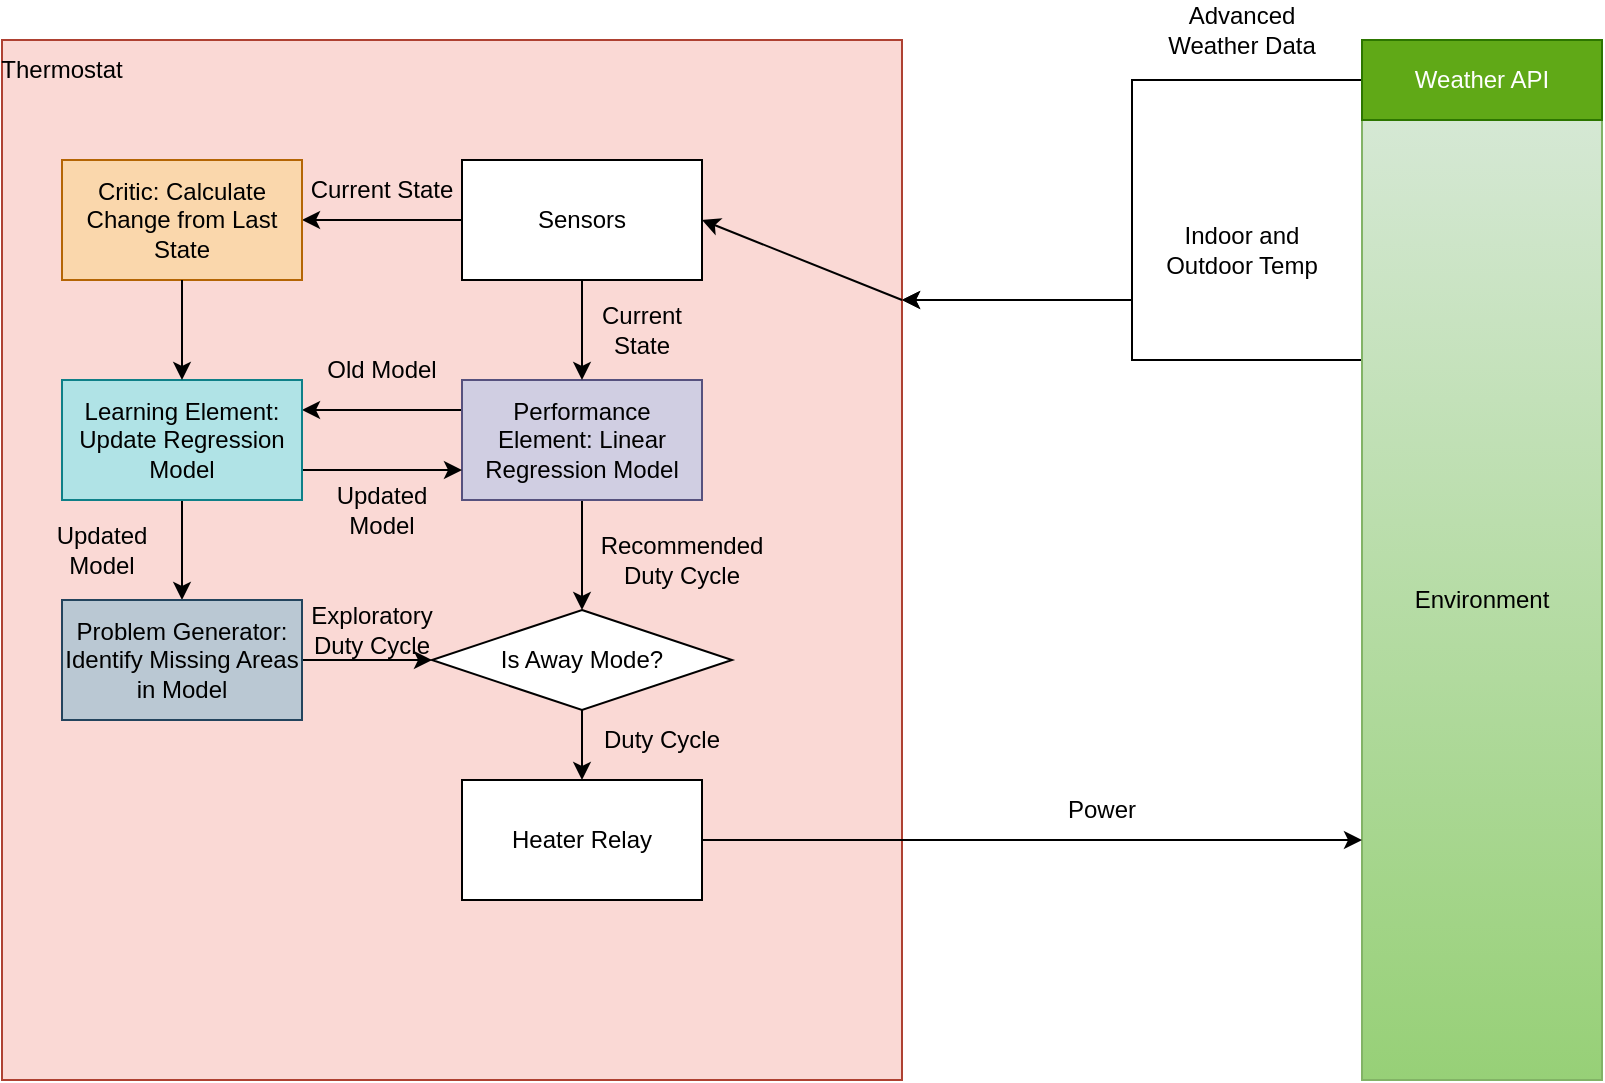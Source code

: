 <mxfile version="28.2.0">
  <diagram name="Page-1" id="0KImF_eYuqfADn61MM-i">
    <mxGraphModel dx="1442" dy="659" grid="1" gridSize="10" guides="1" tooltips="1" connect="1" arrows="1" fold="1" page="0" pageScale="1" pageWidth="850" pageHeight="1100" math="0" shadow="0">
      <root>
        <mxCell id="0" />
        <mxCell id="1" parent="0" />
        <mxCell id="J8UphRVy6SgX6_anwO_J-9" style="edgeStyle=orthogonalEdgeStyle;rounded=0;orthogonalLoop=1;jettySize=auto;html=1;exitX=0;exitY=0.25;exitDx=0;exitDy=0;entryX=1;entryY=0.25;entryDx=0;entryDy=0;" parent="1" source="J8UphRVy6SgX6_anwO_J-4" target="J8UphRVy6SgX6_anwO_J-5" edge="1">
          <mxGeometry relative="1" as="geometry" />
        </mxCell>
        <mxCell id="J8UphRVy6SgX6_anwO_J-4" value="Environment" style="rounded=0;whiteSpace=wrap;html=1;fillColor=#d5e8d4;gradientColor=#97d077;strokeColor=#82b366;" parent="1" vertex="1">
          <mxGeometry x="600" y="200" width="120" height="480" as="geometry" />
        </mxCell>
        <mxCell id="J8UphRVy6SgX6_anwO_J-5" value="" style="rounded=0;whiteSpace=wrap;html=1;fillColor=#fad9d5;strokeColor=#ae4132;" parent="1" vertex="1">
          <mxGeometry x="-80" y="160" width="450" height="520" as="geometry" />
        </mxCell>
        <mxCell id="J8UphRVy6SgX6_anwO_J-30" style="edgeStyle=orthogonalEdgeStyle;rounded=0;orthogonalLoop=1;jettySize=auto;html=1;exitX=0;exitY=0.5;exitDx=0;exitDy=0;entryX=1;entryY=0.5;entryDx=0;entryDy=0;" parent="1" source="J8UphRVy6SgX6_anwO_J-6" target="J8UphRVy6SgX6_anwO_J-29" edge="1">
          <mxGeometry relative="1" as="geometry" />
        </mxCell>
        <mxCell id="J8UphRVy6SgX6_anwO_J-6" value="Sensors" style="rounded=0;whiteSpace=wrap;html=1;" parent="1" vertex="1">
          <mxGeometry x="150" y="220" width="120" height="60" as="geometry" />
        </mxCell>
        <mxCell id="J8UphRVy6SgX6_anwO_J-7" value="Thermostat" style="text;html=1;align=center;verticalAlign=middle;whiteSpace=wrap;rounded=0;" parent="1" vertex="1">
          <mxGeometry x="-80" y="160" width="60" height="30" as="geometry" />
        </mxCell>
        <mxCell id="J8UphRVy6SgX6_anwO_J-12" value="" style="endArrow=classic;html=1;rounded=0;entryX=1;entryY=0.5;entryDx=0;entryDy=0;exitX=1;exitY=0.25;exitDx=0;exitDy=0;" parent="1" source="J8UphRVy6SgX6_anwO_J-5" target="J8UphRVy6SgX6_anwO_J-6" edge="1">
          <mxGeometry width="50" height="50" relative="1" as="geometry">
            <mxPoint x="400" y="370" as="sourcePoint" />
            <mxPoint x="450" y="320" as="targetPoint" />
          </mxGeometry>
        </mxCell>
        <mxCell id="J8UphRVy6SgX6_anwO_J-15" style="edgeStyle=orthogonalEdgeStyle;rounded=0;orthogonalLoop=1;jettySize=auto;html=1;exitX=0;exitY=0.5;exitDx=0;exitDy=0;entryX=1;entryY=0.25;entryDx=0;entryDy=0;" parent="1" source="J8UphRVy6SgX6_anwO_J-14" target="J8UphRVy6SgX6_anwO_J-5" edge="1">
          <mxGeometry relative="1" as="geometry" />
        </mxCell>
        <mxCell id="J8UphRVy6SgX6_anwO_J-14" value="Weather API" style="rounded=0;whiteSpace=wrap;html=1;fillColor=#60a917;fontColor=#ffffff;strokeColor=#2D7600;" parent="1" vertex="1">
          <mxGeometry x="600" y="160" width="120" height="40" as="geometry" />
        </mxCell>
        <mxCell id="J8UphRVy6SgX6_anwO_J-16" value="Indoor and Outdoor Temp" style="text;html=1;align=center;verticalAlign=middle;whiteSpace=wrap;rounded=0;" parent="1" vertex="1">
          <mxGeometry x="500" y="250" width="80" height="30" as="geometry" />
        </mxCell>
        <mxCell id="J8UphRVy6SgX6_anwO_J-18" value="Advanced Weather Data" style="text;html=1;align=center;verticalAlign=middle;whiteSpace=wrap;rounded=0;" parent="1" vertex="1">
          <mxGeometry x="500" y="140" width="80" height="30" as="geometry" />
        </mxCell>
        <mxCell id="J8UphRVy6SgX6_anwO_J-40" style="edgeStyle=orthogonalEdgeStyle;rounded=0;orthogonalLoop=1;jettySize=auto;html=1;exitX=0;exitY=0.25;exitDx=0;exitDy=0;entryX=1;entryY=0.25;entryDx=0;entryDy=0;" parent="1" source="J8UphRVy6SgX6_anwO_J-21" target="J8UphRVy6SgX6_anwO_J-32" edge="1">
          <mxGeometry relative="1" as="geometry" />
        </mxCell>
        <mxCell id="Z-DV5nDAn25HiYdE_MAv-6" style="edgeStyle=orthogonalEdgeStyle;rounded=0;orthogonalLoop=1;jettySize=auto;html=1;exitX=0.5;exitY=1;exitDx=0;exitDy=0;entryX=0.5;entryY=0;entryDx=0;entryDy=0;" edge="1" parent="1" source="J8UphRVy6SgX6_anwO_J-21" target="Z-DV5nDAn25HiYdE_MAv-2">
          <mxGeometry relative="1" as="geometry" />
        </mxCell>
        <mxCell id="J8UphRVy6SgX6_anwO_J-21" value="Performance Element: Linear Regression Model" style="rounded=0;whiteSpace=wrap;html=1;fillColor=#d0cee2;strokeColor=#56517e;" parent="1" vertex="1">
          <mxGeometry x="150" y="330" width="120" height="60" as="geometry" />
        </mxCell>
        <mxCell id="J8UphRVy6SgX6_anwO_J-22" value="Heater Relay" style="rounded=0;whiteSpace=wrap;html=1;" parent="1" vertex="1">
          <mxGeometry x="150" y="530" width="120" height="60" as="geometry" />
        </mxCell>
        <mxCell id="J8UphRVy6SgX6_anwO_J-23" value="" style="endArrow=classic;html=1;rounded=0;exitX=0.5;exitY=1;exitDx=0;exitDy=0;entryX=0.5;entryY=0;entryDx=0;entryDy=0;" parent="1" source="J8UphRVy6SgX6_anwO_J-6" target="J8UphRVy6SgX6_anwO_J-21" edge="1">
          <mxGeometry width="50" height="50" relative="1" as="geometry">
            <mxPoint x="400" y="370" as="sourcePoint" />
            <mxPoint x="450" y="320" as="targetPoint" />
          </mxGeometry>
        </mxCell>
        <mxCell id="J8UphRVy6SgX6_anwO_J-25" value="" style="endArrow=classic;html=1;rounded=0;exitX=1;exitY=0.5;exitDx=0;exitDy=0;entryX=0;entryY=0.75;entryDx=0;entryDy=0;" parent="1" source="J8UphRVy6SgX6_anwO_J-22" target="J8UphRVy6SgX6_anwO_J-4" edge="1">
          <mxGeometry width="50" height="50" relative="1" as="geometry">
            <mxPoint x="400" y="370" as="sourcePoint" />
            <mxPoint x="450" y="320" as="targetPoint" />
          </mxGeometry>
        </mxCell>
        <mxCell id="J8UphRVy6SgX6_anwO_J-26" value="Power" style="text;html=1;align=center;verticalAlign=middle;whiteSpace=wrap;rounded=0;" parent="1" vertex="1">
          <mxGeometry x="440" y="530" width="60" height="30" as="geometry" />
        </mxCell>
        <mxCell id="J8UphRVy6SgX6_anwO_J-27" value="Current State" style="text;html=1;align=center;verticalAlign=middle;whiteSpace=wrap;rounded=0;" parent="1" vertex="1">
          <mxGeometry x="210" y="290" width="60" height="30" as="geometry" />
        </mxCell>
        <mxCell id="J8UphRVy6SgX6_anwO_J-28" value="Recommended Duty Cycle" style="text;html=1;align=center;verticalAlign=middle;whiteSpace=wrap;rounded=0;" parent="1" vertex="1">
          <mxGeometry x="230" y="405" width="60" height="30" as="geometry" />
        </mxCell>
        <mxCell id="J8UphRVy6SgX6_anwO_J-29" value="Critic: Calculate Change from Last State" style="rounded=0;whiteSpace=wrap;html=1;fillColor=#fad7ac;strokeColor=#b46504;" parent="1" vertex="1">
          <mxGeometry x="-50" y="220" width="120" height="60" as="geometry" />
        </mxCell>
        <mxCell id="J8UphRVy6SgX6_anwO_J-31" value="Current State" style="text;html=1;align=center;verticalAlign=middle;whiteSpace=wrap;rounded=0;" parent="1" vertex="1">
          <mxGeometry x="70" y="220" width="80" height="30" as="geometry" />
        </mxCell>
        <mxCell id="J8UphRVy6SgX6_anwO_J-41" style="edgeStyle=orthogonalEdgeStyle;rounded=0;orthogonalLoop=1;jettySize=auto;html=1;exitX=1;exitY=0.75;exitDx=0;exitDy=0;entryX=0;entryY=0.75;entryDx=0;entryDy=0;" parent="1" source="J8UphRVy6SgX6_anwO_J-32" target="J8UphRVy6SgX6_anwO_J-21" edge="1">
          <mxGeometry relative="1" as="geometry" />
        </mxCell>
        <mxCell id="Z-DV5nDAn25HiYdE_MAv-7" style="edgeStyle=orthogonalEdgeStyle;rounded=0;orthogonalLoop=1;jettySize=auto;html=1;exitX=0.5;exitY=1;exitDx=0;exitDy=0;entryX=0.5;entryY=0;entryDx=0;entryDy=0;" edge="1" parent="1" source="J8UphRVy6SgX6_anwO_J-32" target="Z-DV5nDAn25HiYdE_MAv-1">
          <mxGeometry relative="1" as="geometry" />
        </mxCell>
        <mxCell id="J8UphRVy6SgX6_anwO_J-32" value="Learning Element: Update Regression Model" style="rounded=0;whiteSpace=wrap;html=1;fillColor=#b0e3e6;strokeColor=#0e8088;" parent="1" vertex="1">
          <mxGeometry x="-50" y="330" width="120" height="60" as="geometry" />
        </mxCell>
        <mxCell id="J8UphRVy6SgX6_anwO_J-33" value="" style="endArrow=classic;html=1;rounded=0;exitX=0.5;exitY=1;exitDx=0;exitDy=0;entryX=0.5;entryY=0;entryDx=0;entryDy=0;" parent="1" source="J8UphRVy6SgX6_anwO_J-29" target="J8UphRVy6SgX6_anwO_J-32" edge="1">
          <mxGeometry width="50" height="50" relative="1" as="geometry">
            <mxPoint x="400" y="370" as="sourcePoint" />
            <mxPoint x="450" y="320" as="targetPoint" />
          </mxGeometry>
        </mxCell>
        <mxCell id="J8UphRVy6SgX6_anwO_J-35" value="Updated Model" style="text;html=1;align=center;verticalAlign=middle;whiteSpace=wrap;rounded=0;" parent="1" vertex="1">
          <mxGeometry x="70" y="380" width="80" height="30" as="geometry" />
        </mxCell>
        <mxCell id="J8UphRVy6SgX6_anwO_J-42" value="Old Model" style="text;html=1;align=center;verticalAlign=middle;whiteSpace=wrap;rounded=0;" parent="1" vertex="1">
          <mxGeometry x="70" y="310" width="80" height="30" as="geometry" />
        </mxCell>
        <mxCell id="Z-DV5nDAn25HiYdE_MAv-3" style="edgeStyle=orthogonalEdgeStyle;rounded=0;orthogonalLoop=1;jettySize=auto;html=1;exitX=1;exitY=0.5;exitDx=0;exitDy=0;entryX=0;entryY=0.5;entryDx=0;entryDy=0;" edge="1" parent="1" source="Z-DV5nDAn25HiYdE_MAv-1" target="Z-DV5nDAn25HiYdE_MAv-2">
          <mxGeometry relative="1" as="geometry" />
        </mxCell>
        <mxCell id="Z-DV5nDAn25HiYdE_MAv-1" value="Problem Generator: Identify Missing Areas in Model" style="rounded=0;whiteSpace=wrap;html=1;fillColor=#bac8d3;strokeColor=#23445d;" vertex="1" parent="1">
          <mxGeometry x="-50" y="440" width="120" height="60" as="geometry" />
        </mxCell>
        <mxCell id="Z-DV5nDAn25HiYdE_MAv-5" style="edgeStyle=orthogonalEdgeStyle;rounded=0;orthogonalLoop=1;jettySize=auto;html=1;exitX=0.5;exitY=1;exitDx=0;exitDy=0;entryX=0.5;entryY=0;entryDx=0;entryDy=0;" edge="1" parent="1" source="Z-DV5nDAn25HiYdE_MAv-2" target="J8UphRVy6SgX6_anwO_J-22">
          <mxGeometry relative="1" as="geometry" />
        </mxCell>
        <mxCell id="Z-DV5nDAn25HiYdE_MAv-2" value="Is Away Mode?" style="rhombus;whiteSpace=wrap;html=1;" vertex="1" parent="1">
          <mxGeometry x="135" y="445" width="150" height="50" as="geometry" />
        </mxCell>
        <mxCell id="Z-DV5nDAn25HiYdE_MAv-8" value="Updated Model" style="text;html=1;align=center;verticalAlign=middle;whiteSpace=wrap;rounded=0;" vertex="1" parent="1">
          <mxGeometry x="-70" y="400" width="80" height="30" as="geometry" />
        </mxCell>
        <mxCell id="Z-DV5nDAn25HiYdE_MAv-9" value="Exploratory Duty Cycle" style="text;html=1;align=center;verticalAlign=middle;whiteSpace=wrap;rounded=0;" vertex="1" parent="1">
          <mxGeometry x="75" y="440" width="60" height="30" as="geometry" />
        </mxCell>
        <mxCell id="Z-DV5nDAn25HiYdE_MAv-10" value="Duty Cycle" style="text;html=1;align=center;verticalAlign=middle;whiteSpace=wrap;rounded=0;" vertex="1" parent="1">
          <mxGeometry x="220" y="495" width="60" height="30" as="geometry" />
        </mxCell>
      </root>
    </mxGraphModel>
  </diagram>
</mxfile>
